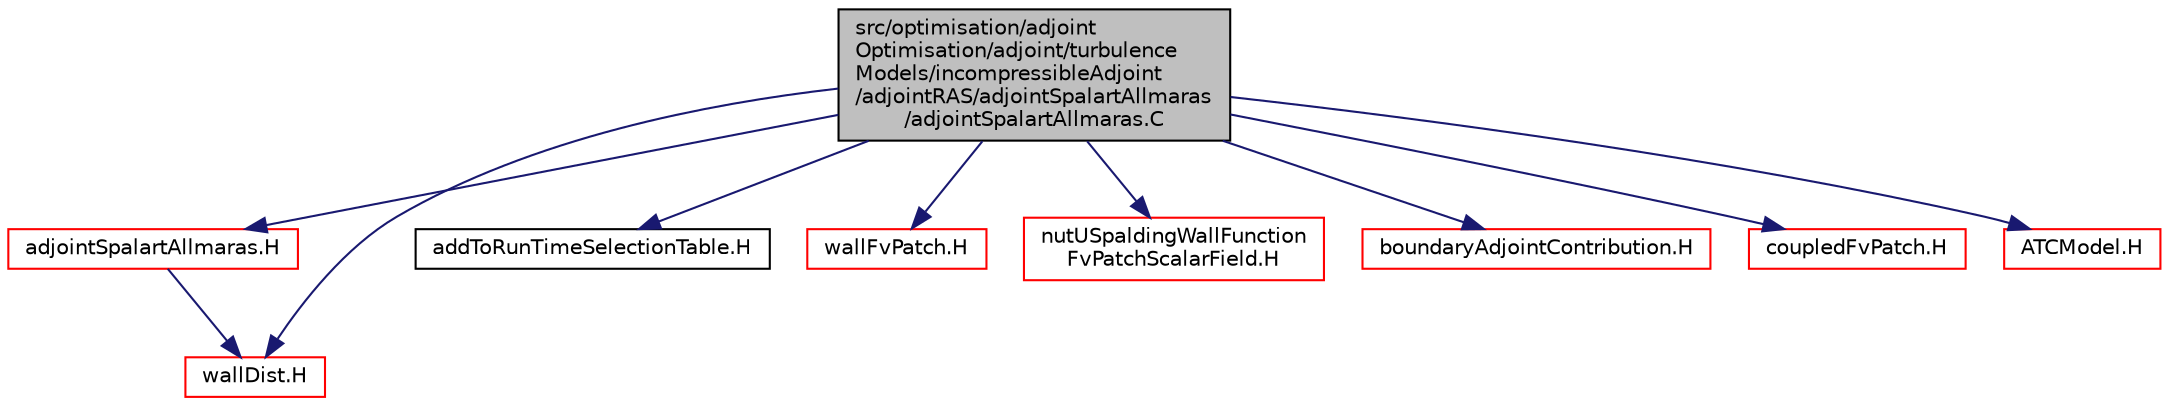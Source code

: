 digraph "src/optimisation/adjointOptimisation/adjoint/turbulenceModels/incompressibleAdjoint/adjointRAS/adjointSpalartAllmaras/adjointSpalartAllmaras.C"
{
  bgcolor="transparent";
  edge [fontname="Helvetica",fontsize="10",labelfontname="Helvetica",labelfontsize="10"];
  node [fontname="Helvetica",fontsize="10",shape=record];
  Node1 [label="src/optimisation/adjoint\lOptimisation/adjoint/turbulence\lModels/incompressibleAdjoint\l/adjointRAS/adjointSpalartAllmaras\l/adjointSpalartAllmaras.C",height=0.2,width=0.4,color="black", fillcolor="grey75", style="filled" fontcolor="black"];
  Node1 -> Node2 [color="midnightblue",fontsize="10",style="solid",fontname="Helvetica"];
  Node2 [label="adjointSpalartAllmaras.H",height=0.2,width=0.4,color="red",URL="$adjointSpalartAllmaras_8H.html"];
  Node2 -> Node3 [color="midnightblue",fontsize="10",style="solid",fontname="Helvetica"];
  Node3 [label="wallDist.H",height=0.2,width=0.4,color="red",URL="$wallDist_8H.html"];
  Node1 -> Node4 [color="midnightblue",fontsize="10",style="solid",fontname="Helvetica"];
  Node4 [label="addToRunTimeSelectionTable.H",height=0.2,width=0.4,color="black",URL="$addToRunTimeSelectionTable_8H.html",tooltip="Macros for easy insertion into run-time selection tables. "];
  Node1 -> Node3 [color="midnightblue",fontsize="10",style="solid",fontname="Helvetica"];
  Node1 -> Node5 [color="midnightblue",fontsize="10",style="solid",fontname="Helvetica"];
  Node5 [label="wallFvPatch.H",height=0.2,width=0.4,color="red",URL="$wallFvPatch_8H.html"];
  Node1 -> Node6 [color="midnightblue",fontsize="10",style="solid",fontname="Helvetica"];
  Node6 [label="nutUSpaldingWallFunction\lFvPatchScalarField.H",height=0.2,width=0.4,color="red",URL="$nutUSpaldingWallFunctionFvPatchScalarField_8H.html"];
  Node1 -> Node7 [color="midnightblue",fontsize="10",style="solid",fontname="Helvetica"];
  Node7 [label="boundaryAdjointContribution.H",height=0.2,width=0.4,color="red",URL="$boundaryAdjointContribution_8H.html"];
  Node1 -> Node8 [color="midnightblue",fontsize="10",style="solid",fontname="Helvetica"];
  Node8 [label="coupledFvPatch.H",height=0.2,width=0.4,color="red",URL="$coupledFvPatch_8H.html"];
  Node1 -> Node9 [color="midnightblue",fontsize="10",style="solid",fontname="Helvetica"];
  Node9 [label="ATCModel.H",height=0.2,width=0.4,color="red",URL="$ATCModel_8H.html"];
}
